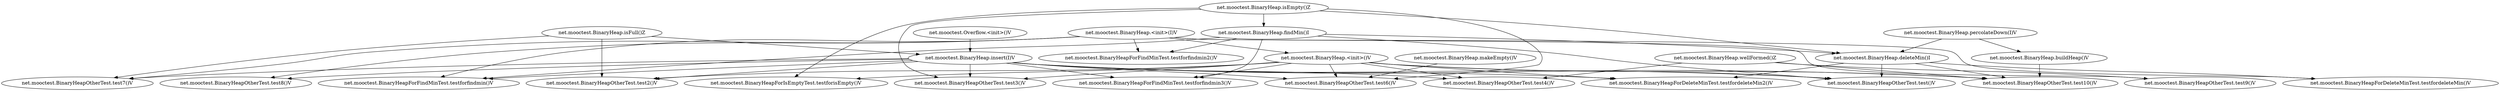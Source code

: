 digraph cmd_method{
"net.mooctest.BinaryHeap.<init>(I)V" -> "net.mooctest.BinaryHeapForDeleteMinTest.testfordeleteMin()V";
"net.mooctest.BinaryHeap.<init>(I)V" -> "net.mooctest.BinaryHeap.<init>()V";
"net.mooctest.BinaryHeap.<init>(I)V" -> "net.mooctest.BinaryHeapForFindMinTest.testforfindmin()V";
"net.mooctest.BinaryHeap.<init>(I)V" -> "net.mooctest.BinaryHeapOtherTest.test9()V";
"net.mooctest.BinaryHeap.<init>(I)V" -> "net.mooctest.BinaryHeapOtherTest.test7()V";
"net.mooctest.BinaryHeap.<init>(I)V" -> "net.mooctest.BinaryHeapOtherTest.test8()V";
"net.mooctest.BinaryHeap.<init>(I)V" -> "net.mooctest.BinaryHeapForFindMinTest.testforfindmin2()V";
"net.mooctest.BinaryHeap.isFull()Z" -> "net.mooctest.BinaryHeap.insert(I)V";
"net.mooctest.BinaryHeap.isFull()Z" -> "net.mooctest.BinaryHeapOtherTest.test2()V";
"net.mooctest.BinaryHeap.isFull()Z" -> "net.mooctest.BinaryHeapOtherTest.test7()V";
"net.mooctest.BinaryHeap.makeEmpty()V" -> "net.mooctest.BinaryHeapOtherTest.test6()V";
"net.mooctest.BinaryHeap.findMin()I" -> "net.mooctest.BinaryHeapOtherTest.test()V";
"net.mooctest.BinaryHeap.findMin()I" -> "net.mooctest.BinaryHeapForFindMinTest.testforfindmin()V";
"net.mooctest.BinaryHeap.findMin()I" -> "net.mooctest.BinaryHeap.deleteMin()I";
"net.mooctest.BinaryHeap.findMin()I" -> "net.mooctest.BinaryHeapForFindMinTest.testforfindmin2()V";
"net.mooctest.BinaryHeap.findMin()I" -> "net.mooctest.BinaryHeapForFindMinTest.testforfindmin3()V";
"net.mooctest.BinaryHeap.buildHeap()V" -> "net.mooctest.BinaryHeapOtherTest.test10()V";
"net.mooctest.Overflow.<init>()V" -> "net.mooctest.BinaryHeap.insert(I)V";
"net.mooctest.BinaryHeap.percolateDown(I)V" -> "net.mooctest.BinaryHeap.deleteMin()I";
"net.mooctest.BinaryHeap.percolateDown(I)V" -> "net.mooctest.BinaryHeap.buildHeap()V";
"net.mooctest.BinaryHeap.wellFormed()Z" -> "net.mooctest.BinaryHeapOtherTest.test9()V";
"net.mooctest.BinaryHeap.wellFormed()Z" -> "net.mooctest.BinaryHeapOtherTest.test10()V";
"net.mooctest.BinaryHeap.wellFormed()Z" -> "net.mooctest.BinaryHeapOtherTest.test4()V";
"net.mooctest.BinaryHeap.<init>()V" -> "net.mooctest.BinaryHeapForDeleteMinTest.testfordeleteMin2()V";
"net.mooctest.BinaryHeap.<init>()V" -> "net.mooctest.BinaryHeapOtherTest.test()V";
"net.mooctest.BinaryHeap.<init>()V" -> "net.mooctest.BinaryHeapOtherTest.test2()V";
"net.mooctest.BinaryHeap.<init>()V" -> "net.mooctest.BinaryHeapOtherTest.test3()V";
"net.mooctest.BinaryHeap.<init>()V" -> "net.mooctest.BinaryHeapForIsEmptyTest.testforisEmpty()V";
"net.mooctest.BinaryHeap.<init>()V" -> "net.mooctest.BinaryHeapOtherTest.test6()V";
"net.mooctest.BinaryHeap.<init>()V" -> "net.mooctest.BinaryHeapOtherTest.test10()V";
"net.mooctest.BinaryHeap.<init>()V" -> "net.mooctest.BinaryHeapOtherTest.test4()V";
"net.mooctest.BinaryHeap.<init>()V" -> "net.mooctest.BinaryHeapForFindMinTest.testforfindmin3()V";
"net.mooctest.BinaryHeap.insert(I)V" -> "net.mooctest.BinaryHeapForDeleteMinTest.testfordeleteMin2()V";
"net.mooctest.BinaryHeap.insert(I)V" -> "net.mooctest.BinaryHeapOtherTest.test()V";
"net.mooctest.BinaryHeap.insert(I)V" -> "net.mooctest.BinaryHeapOtherTest.test2()V";
"net.mooctest.BinaryHeap.insert(I)V" -> "net.mooctest.BinaryHeapForFindMinTest.testforfindmin()V";
"net.mooctest.BinaryHeap.insert(I)V" -> "net.mooctest.BinaryHeapOtherTest.test3()V";
"net.mooctest.BinaryHeap.insert(I)V" -> "net.mooctest.BinaryHeapOtherTest.test6()V";
"net.mooctest.BinaryHeap.insert(I)V" -> "net.mooctest.BinaryHeapOtherTest.test7()V";
"net.mooctest.BinaryHeap.insert(I)V" -> "net.mooctest.BinaryHeapOtherTest.test8()V";
"net.mooctest.BinaryHeap.insert(I)V" -> "net.mooctest.BinaryHeapOtherTest.test10()V";
"net.mooctest.BinaryHeap.insert(I)V" -> "net.mooctest.BinaryHeapOtherTest.test4()V";
"net.mooctest.BinaryHeap.insert(I)V" -> "net.mooctest.BinaryHeapForFindMinTest.testforfindmin3()V";
"net.mooctest.BinaryHeap.isEmpty()Z" -> "net.mooctest.BinaryHeap.findMin()I";
"net.mooctest.BinaryHeap.isEmpty()Z" -> "net.mooctest.BinaryHeapOtherTest.test3()V";
"net.mooctest.BinaryHeap.isEmpty()Z" -> "net.mooctest.BinaryHeapForIsEmptyTest.testforisEmpty()V";
"net.mooctest.BinaryHeap.isEmpty()Z" -> "net.mooctest.BinaryHeapOtherTest.test6()V";
"net.mooctest.BinaryHeap.isEmpty()Z" -> "net.mooctest.BinaryHeap.deleteMin()I";
"net.mooctest.BinaryHeap.deleteMin()I" -> "net.mooctest.BinaryHeapForDeleteMinTest.testfordeleteMin()V";
"net.mooctest.BinaryHeap.deleteMin()I" -> "net.mooctest.BinaryHeapForDeleteMinTest.testfordeleteMin2()V";
"net.mooctest.BinaryHeap.deleteMin()I" -> "net.mooctest.BinaryHeapOtherTest.test()V";
"net.mooctest.BinaryHeap.deleteMin()I" -> "net.mooctest.BinaryHeapOtherTest.test10()V";
}